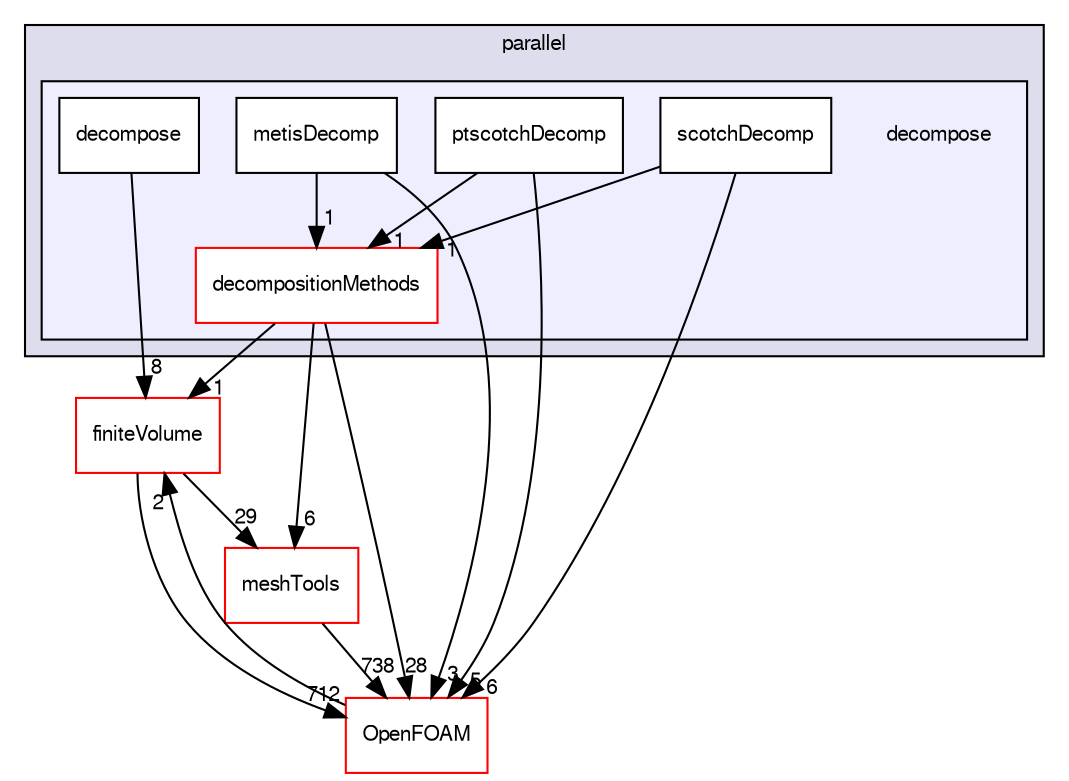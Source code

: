 digraph "src/parallel/decompose" {
  bgcolor=transparent;
  compound=true
  node [ fontsize="10", fontname="FreeSans"];
  edge [ labelfontsize="10", labelfontname="FreeSans"];
  subgraph clusterdir_72b2b5518d1565784443265ec6729f79 {
    graph [ bgcolor="#ddddee", pencolor="black", label="parallel" fontname="FreeSans", fontsize="10", URL="dir_72b2b5518d1565784443265ec6729f79.html"]
  subgraph clusterdir_e048e8eb4dfe5719d368ebac837fe95a {
    graph [ bgcolor="#eeeeff", pencolor="black", label="" URL="dir_e048e8eb4dfe5719d368ebac837fe95a.html"];
    dir_e048e8eb4dfe5719d368ebac837fe95a [shape=plaintext label="decompose"];
    dir_6a8f4d04a7a3273665cbe1b61b8ec502 [shape=box label="decompose" color="black" fillcolor="white" style="filled" URL="dir_6a8f4d04a7a3273665cbe1b61b8ec502.html"];
    dir_e3b70d1802e286fd48b60eaae8da0038 [shape=box label="decompositionMethods" color="red" fillcolor="white" style="filled" URL="dir_e3b70d1802e286fd48b60eaae8da0038.html"];
    dir_2c7343f7b1362b8a8c0ceb8f41501cbb [shape=box label="metisDecomp" color="black" fillcolor="white" style="filled" URL="dir_2c7343f7b1362b8a8c0ceb8f41501cbb.html"];
    dir_c98e9f150f36ff11917a4b75e5ba2d94 [shape=box label="ptscotchDecomp" color="black" fillcolor="white" style="filled" URL="dir_c98e9f150f36ff11917a4b75e5ba2d94.html"];
    dir_986d16b42168f7410a8c12f4ff0c189f [shape=box label="scotchDecomp" color="black" fillcolor="white" style="filled" URL="dir_986d16b42168f7410a8c12f4ff0c189f.html"];
  }
  }
  dir_9bd15774b555cf7259a6fa18f99fe99b [shape=box label="finiteVolume" color="red" URL="dir_9bd15774b555cf7259a6fa18f99fe99b.html"];
  dir_ae30ad0bef50cf391b24c614251bb9fd [shape=box label="meshTools" color="red" URL="dir_ae30ad0bef50cf391b24c614251bb9fd.html"];
  dir_c5473ff19b20e6ec4dfe5c310b3778a8 [shape=box label="OpenFOAM" color="red" URL="dir_c5473ff19b20e6ec4dfe5c310b3778a8.html"];
  dir_9bd15774b555cf7259a6fa18f99fe99b->dir_ae30ad0bef50cf391b24c614251bb9fd [headlabel="29", labeldistance=1.5 headhref="dir_000749_001586.html"];
  dir_9bd15774b555cf7259a6fa18f99fe99b->dir_c5473ff19b20e6ec4dfe5c310b3778a8 [headlabel="712", labeldistance=1.5 headhref="dir_000749_001732.html"];
  dir_ae30ad0bef50cf391b24c614251bb9fd->dir_c5473ff19b20e6ec4dfe5c310b3778a8 [headlabel="738", labeldistance=1.5 headhref="dir_001586_001732.html"];
  dir_e3b70d1802e286fd48b60eaae8da0038->dir_9bd15774b555cf7259a6fa18f99fe99b [headlabel="1", labeldistance=1.5 headhref="dir_002264_000749.html"];
  dir_e3b70d1802e286fd48b60eaae8da0038->dir_ae30ad0bef50cf391b24c614251bb9fd [headlabel="6", labeldistance=1.5 headhref="dir_002264_001586.html"];
  dir_e3b70d1802e286fd48b60eaae8da0038->dir_c5473ff19b20e6ec4dfe5c310b3778a8 [headlabel="28", labeldistance=1.5 headhref="dir_002264_001732.html"];
  dir_986d16b42168f7410a8c12f4ff0c189f->dir_e3b70d1802e286fd48b60eaae8da0038 [headlabel="1", labeldistance=1.5 headhref="dir_002275_002264.html"];
  dir_986d16b42168f7410a8c12f4ff0c189f->dir_c5473ff19b20e6ec4dfe5c310b3778a8 [headlabel="6", labeldistance=1.5 headhref="dir_002275_001732.html"];
  dir_2c7343f7b1362b8a8c0ceb8f41501cbb->dir_e3b70d1802e286fd48b60eaae8da0038 [headlabel="1", labeldistance=1.5 headhref="dir_002273_002264.html"];
  dir_2c7343f7b1362b8a8c0ceb8f41501cbb->dir_c5473ff19b20e6ec4dfe5c310b3778a8 [headlabel="3", labeldistance=1.5 headhref="dir_002273_001732.html"];
  dir_6a8f4d04a7a3273665cbe1b61b8ec502->dir_9bd15774b555cf7259a6fa18f99fe99b [headlabel="8", labeldistance=1.5 headhref="dir_002263_000749.html"];
  dir_c5473ff19b20e6ec4dfe5c310b3778a8->dir_9bd15774b555cf7259a6fa18f99fe99b [headlabel="2", labeldistance=1.5 headhref="dir_001732_000749.html"];
  dir_c98e9f150f36ff11917a4b75e5ba2d94->dir_e3b70d1802e286fd48b60eaae8da0038 [headlabel="1", labeldistance=1.5 headhref="dir_002274_002264.html"];
  dir_c98e9f150f36ff11917a4b75e5ba2d94->dir_c5473ff19b20e6ec4dfe5c310b3778a8 [headlabel="5", labeldistance=1.5 headhref="dir_002274_001732.html"];
}
